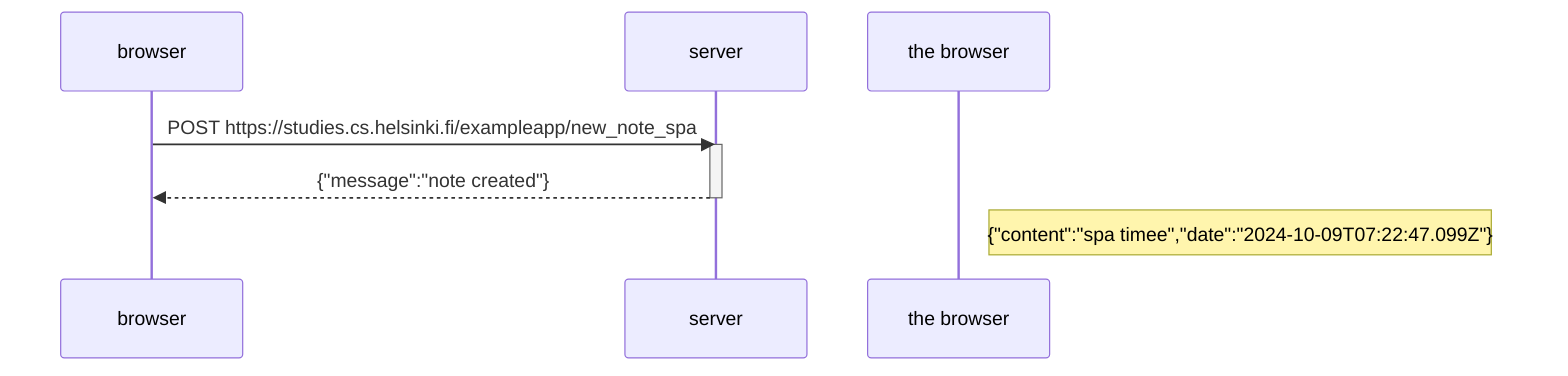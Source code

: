 sequenceDiagram
    participant browser
    participant server

    browser->>server: POST https://studies.cs.helsinki.fi/exampleapp/new_note_spa
    activate server
    server-->>browser: {"message":"note created"}
    deactivate server

    Note right of the browser: {"content":"spa timee","date":"2024-10-09T07:22:47.099Z"}